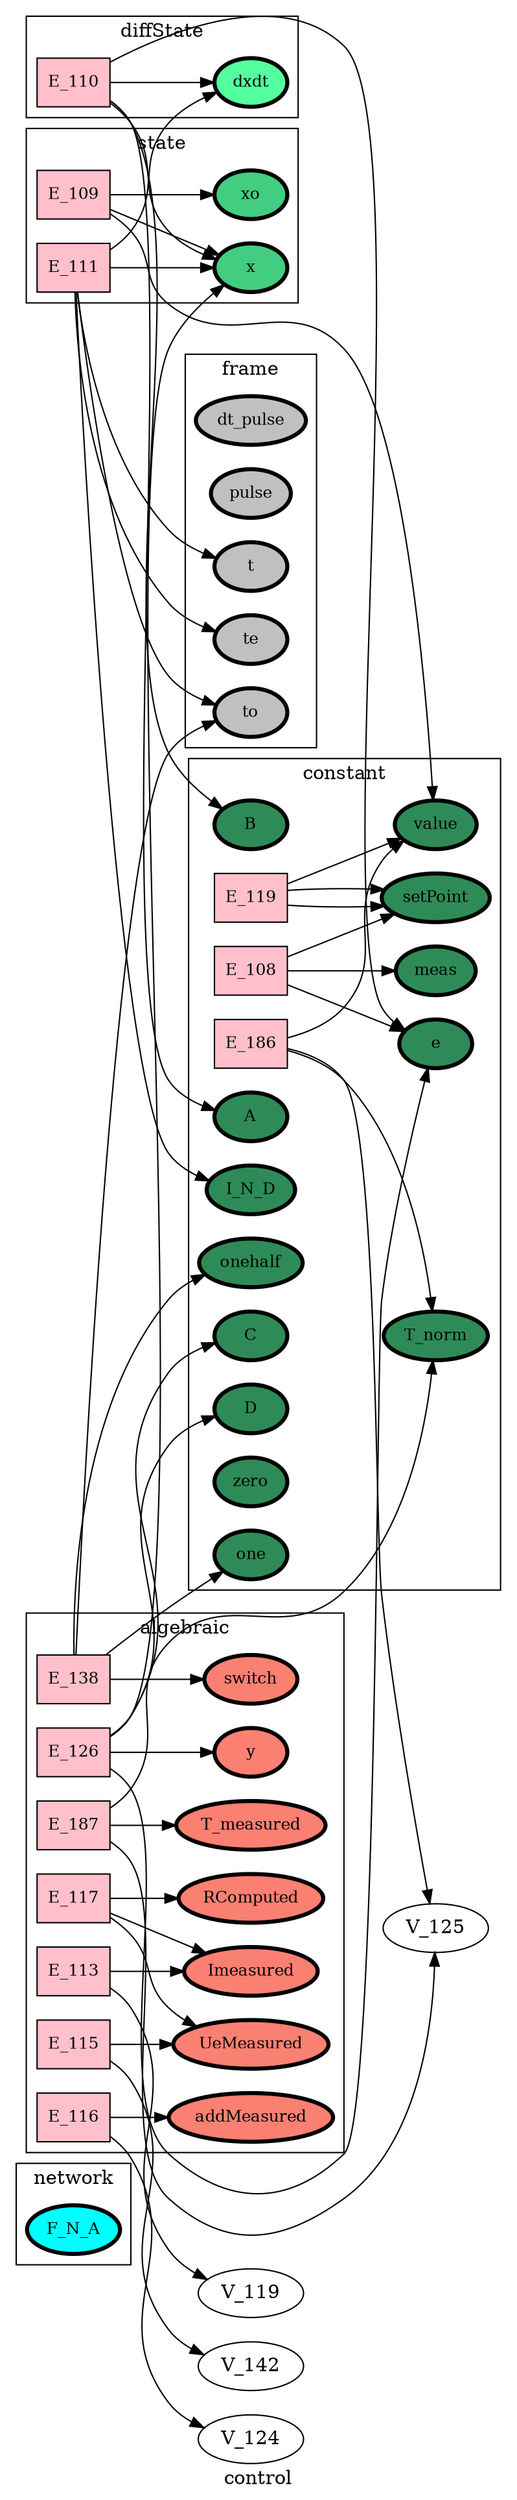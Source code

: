 digraph control {
label=control;
rankdir=LR;
subgraph cluster_control___dataFlow {
label=dataFlow;
rankdir=LR;
}

subgraph cluster_control___input {
label=input;
rankdir=LR;
}

subgraph cluster_control___output {
label=output;
rankdir=LR;
}

subgraph cluster_control___network {
label=network;
rankdir=LR;
V_8 [fillcolor=cyan, fontsize=12, label=F_N_A, penwidth=3, style=filled];
}

subgraph cluster_control___projection {
label=projection;
rankdir=LR;
}

subgraph cluster_control___localIndex {
label=localIndex;
rankdir=LR;
}

subgraph cluster_control___frame {
label=frame;
rankdir=LR;
V_216 [fillcolor=grey, fontsize=12, label=dt_pulse, penwidth=3, style=filled];
V_217 [fillcolor=grey, fontsize=12, label=pulse, penwidth=3, style=filled];
V_5 [fillcolor=grey, fontsize=12, label=t, penwidth=3, style=filled];
V_6 [fillcolor=grey, fontsize=12, label=to, penwidth=3, style=filled];
V_7 [fillcolor=grey, fontsize=12, label=te, penwidth=3, style=filled];
}

E_111 -> V_138  [splines=ortho];
E_111 -> V_139  [splines=ortho];
E_111 -> V_5  [splines=ortho];
E_111 -> V_6  [splines=ortho];
E_111 -> V_7  [splines=ortho];
E_109 -> V_1  [splines=ortho];
E_109 -> V_136  [splines=ortho];
subgraph cluster_control___state {
label=state;
rankdir=LR;
V_136 [fillcolor=seagreen3, fontsize=12, label=x, penwidth=3, style=filled];
V_137 [fillcolor=seagreen3, fontsize=12, label=xo, penwidth=3, style=filled];
E_111 [fillcolor=pink, fontsize=12, shape=box, style=filled];
E_111 -> V_136  [splines=ortho];
E_109 [fillcolor=pink, fontsize=12, shape=box, style=filled];
E_109 -> V_137  [splines=ortho];
}

E_119 -> V_1  [splines=ortho];
E_119 -> V_133  [splines=ortho];
E_108 -> V_133  [splines=ortho];
E_108 -> V_134  [splines=ortho];
E_186 -> V_1  [splines=ortho];
E_186 -> V_125  [splines=ortho];
subgraph cluster_control___constant {
label=constant;
rankdir=LR;
V_1 [fillcolor=seagreen, fontsize=12, label=value, penwidth=3, style=filled];
V_129 [fillcolor=seagreen, fontsize=12, label=A, penwidth=3, style=filled];
V_130 [fillcolor=seagreen, fontsize=12, label=B, penwidth=3, style=filled];
V_131 [fillcolor=seagreen, fontsize=12, label=C, penwidth=3, style=filled];
V_132 [fillcolor=seagreen, fontsize=12, label=D, penwidth=3, style=filled];
V_133 [fillcolor=seagreen, fontsize=12, label=setPoint, penwidth=3, style=filled];
V_134 [fillcolor=seagreen, fontsize=12, label=meas, penwidth=3, style=filled];
V_135 [fillcolor=seagreen, fontsize=12, label=e, penwidth=3, style=filled];
V_139 [fillcolor=seagreen, fontsize=12, label=I_N_D, penwidth=3, style=filled];
V_2 [fillcolor=seagreen, fontsize=12, label=one, penwidth=3, style=filled];
V_219 [fillcolor=seagreen, fontsize=12, label=T_norm, penwidth=3, style=filled];
V_3 [fillcolor=seagreen, fontsize=12, label=zero, penwidth=3, style=filled];
V_4 [fillcolor=seagreen, fontsize=12, label=onehalf, penwidth=3, style=filled];
E_119 [fillcolor=pink, fontsize=12, shape=box, style=filled];
E_119 -> V_133  [splines=ortho];
E_108 [fillcolor=pink, fontsize=12, shape=box, style=filled];
E_108 -> V_135  [splines=ortho];
E_186 [fillcolor=pink, fontsize=12, shape=box, style=filled];
E_186 -> V_219  [splines=ortho];
}

E_110 -> V_129  [splines=ortho];
E_110 -> V_130  [splines=ortho];
E_110 -> V_135  [splines=ortho];
E_110 -> V_136  [splines=ortho];
subgraph cluster_control___diffState {
label=diffState;
rankdir=LR;
V_138 [fillcolor=seagreen1, fontsize=12, label=dxdt, penwidth=3, style=filled];
E_110 [fillcolor=pink, fontsize=12, shape=box, style=filled];
E_110 -> V_138  [splines=ortho];
}

E_113 -> V_119  [splines=ortho];
E_115 -> V_142  [splines=ortho];
E_116 -> V_124  [splines=ortho];
E_117 -> V_141  [splines=ortho];
E_117 -> V_143  [splines=ortho];
E_126 -> V_131  [splines=ortho];
E_126 -> V_132  [splines=ortho];
E_126 -> V_135  [splines=ortho];
E_126 -> V_136  [splines=ortho];
E_138 -> V_2  [splines=ortho];
E_138 -> V_4  [splines=ortho];
E_138 -> V_6  [splines=ortho];
E_187 -> V_125  [splines=ortho];
E_187 -> V_219  [splines=ortho];
subgraph cluster_control___algebraic {
label=algebraic;
rankdir=LR;
V_141 [fillcolor=salmon, fontsize=12, label=Imeasured, penwidth=3, style=filled];
V_143 [fillcolor=salmon, fontsize=12, label=UeMeasured, penwidth=3, style=filled];
V_144 [fillcolor=salmon, fontsize=12, label=addMeasured, penwidth=3, style=filled];
V_145 [fillcolor=salmon, fontsize=12, label=RComputed, penwidth=3, style=filled];
V_154 [fillcolor=salmon, fontsize=12, label=y, penwidth=3, style=filled];
V_171 [fillcolor=salmon, fontsize=12, label=switch, penwidth=3, style=filled];
V_220 [fillcolor=salmon, fontsize=12, label=T_measured, penwidth=3, style=filled];
E_113 [fillcolor=pink, fontsize=12, shape=box, style=filled];
E_113 -> V_141  [splines=ortho];
E_115 [fillcolor=pink, fontsize=12, shape=box, style=filled];
E_115 -> V_143  [splines=ortho];
E_116 [fillcolor=pink, fontsize=12, shape=box, style=filled];
E_116 -> V_144  [splines=ortho];
E_117 [fillcolor=pink, fontsize=12, shape=box, style=filled];
E_117 -> V_145  [splines=ortho];
E_126 [fillcolor=pink, fontsize=12, shape=box, style=filled];
E_126 -> V_154  [splines=ortho];
E_138 [fillcolor=pink, fontsize=12, shape=box, style=filled];
E_138 -> V_171  [splines=ortho];
E_187 [fillcolor=pink, fontsize=12, shape=box, style=filled];
E_187 -> V_220  [splines=ortho];
}

}
